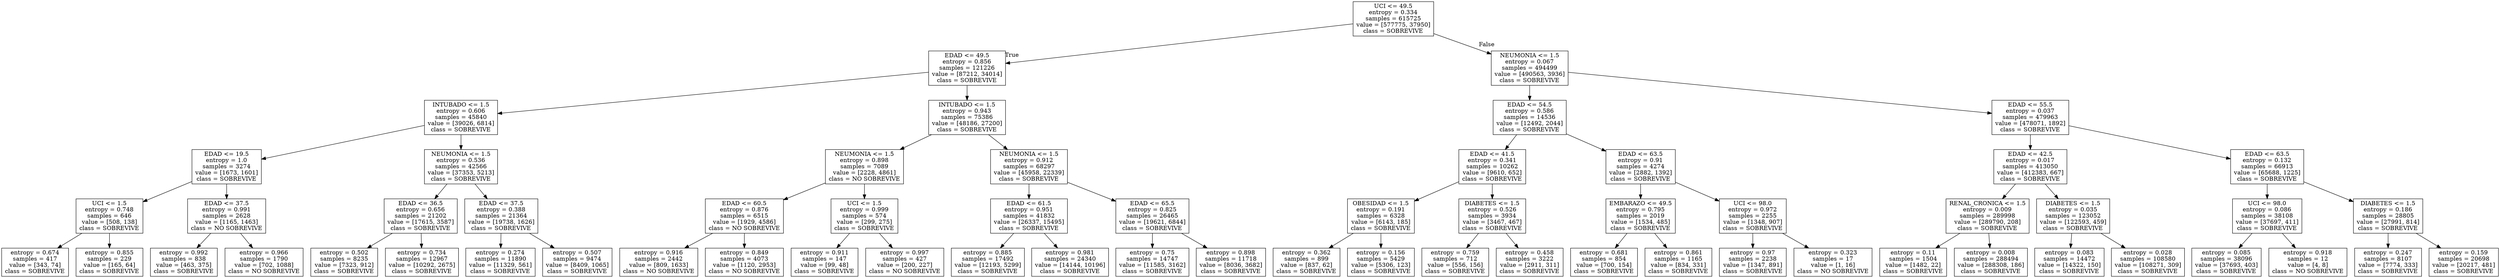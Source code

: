 digraph Tree {
node [shape=box] ;
0 [label="UCI <= 49.5\nentropy = 0.334\nsamples = 615725\nvalue = [577775, 37950]\nclass = SOBREVIVE"] ;
1 [label="EDAD <= 49.5\nentropy = 0.856\nsamples = 121226\nvalue = [87212, 34014]\nclass = SOBREVIVE"] ;
0 -> 1 [labeldistance=2.5, labelangle=45, headlabel="True"] ;
2 [label="INTUBADO <= 1.5\nentropy = 0.606\nsamples = 45840\nvalue = [39026, 6814]\nclass = SOBREVIVE"] ;
1 -> 2 ;
3 [label="EDAD <= 19.5\nentropy = 1.0\nsamples = 3274\nvalue = [1673, 1601]\nclass = SOBREVIVE"] ;
2 -> 3 ;
4 [label="UCI <= 1.5\nentropy = 0.748\nsamples = 646\nvalue = [508, 138]\nclass = SOBREVIVE"] ;
3 -> 4 ;
5 [label="entropy = 0.674\nsamples = 417\nvalue = [343, 74]\nclass = SOBREVIVE"] ;
4 -> 5 ;
6 [label="entropy = 0.855\nsamples = 229\nvalue = [165, 64]\nclass = SOBREVIVE"] ;
4 -> 6 ;
7 [label="EDAD <= 37.5\nentropy = 0.991\nsamples = 2628\nvalue = [1165, 1463]\nclass = NO SOBREVIVE"] ;
3 -> 7 ;
8 [label="entropy = 0.992\nsamples = 838\nvalue = [463, 375]\nclass = SOBREVIVE"] ;
7 -> 8 ;
9 [label="entropy = 0.966\nsamples = 1790\nvalue = [702, 1088]\nclass = NO SOBREVIVE"] ;
7 -> 9 ;
10 [label="NEUMONIA <= 1.5\nentropy = 0.536\nsamples = 42566\nvalue = [37353, 5213]\nclass = SOBREVIVE"] ;
2 -> 10 ;
11 [label="EDAD <= 36.5\nentropy = 0.656\nsamples = 21202\nvalue = [17615, 3587]\nclass = SOBREVIVE"] ;
10 -> 11 ;
12 [label="entropy = 0.502\nsamples = 8235\nvalue = [7323, 912]\nclass = SOBREVIVE"] ;
11 -> 12 ;
13 [label="entropy = 0.734\nsamples = 12967\nvalue = [10292, 2675]\nclass = SOBREVIVE"] ;
11 -> 13 ;
14 [label="EDAD <= 37.5\nentropy = 0.388\nsamples = 21364\nvalue = [19738, 1626]\nclass = SOBREVIVE"] ;
10 -> 14 ;
15 [label="entropy = 0.274\nsamples = 11890\nvalue = [11329, 561]\nclass = SOBREVIVE"] ;
14 -> 15 ;
16 [label="entropy = 0.507\nsamples = 9474\nvalue = [8409, 1065]\nclass = SOBREVIVE"] ;
14 -> 16 ;
17 [label="INTUBADO <= 1.5\nentropy = 0.943\nsamples = 75386\nvalue = [48186, 27200]\nclass = SOBREVIVE"] ;
1 -> 17 ;
18 [label="NEUMONIA <= 1.5\nentropy = 0.898\nsamples = 7089\nvalue = [2228, 4861]\nclass = NO SOBREVIVE"] ;
17 -> 18 ;
19 [label="EDAD <= 60.5\nentropy = 0.876\nsamples = 6515\nvalue = [1929, 4586]\nclass = NO SOBREVIVE"] ;
18 -> 19 ;
20 [label="entropy = 0.916\nsamples = 2442\nvalue = [809, 1633]\nclass = NO SOBREVIVE"] ;
19 -> 20 ;
21 [label="entropy = 0.849\nsamples = 4073\nvalue = [1120, 2953]\nclass = NO SOBREVIVE"] ;
19 -> 21 ;
22 [label="UCI <= 1.5\nentropy = 0.999\nsamples = 574\nvalue = [299, 275]\nclass = SOBREVIVE"] ;
18 -> 22 ;
23 [label="entropy = 0.911\nsamples = 147\nvalue = [99, 48]\nclass = SOBREVIVE"] ;
22 -> 23 ;
24 [label="entropy = 0.997\nsamples = 427\nvalue = [200, 227]\nclass = NO SOBREVIVE"] ;
22 -> 24 ;
25 [label="NEUMONIA <= 1.5\nentropy = 0.912\nsamples = 68297\nvalue = [45958, 22339]\nclass = SOBREVIVE"] ;
17 -> 25 ;
26 [label="EDAD <= 61.5\nentropy = 0.951\nsamples = 41832\nvalue = [26337, 15495]\nclass = SOBREVIVE"] ;
25 -> 26 ;
27 [label="entropy = 0.885\nsamples = 17492\nvalue = [12193, 5299]\nclass = SOBREVIVE"] ;
26 -> 27 ;
28 [label="entropy = 0.981\nsamples = 24340\nvalue = [14144, 10196]\nclass = SOBREVIVE"] ;
26 -> 28 ;
29 [label="EDAD <= 65.5\nentropy = 0.825\nsamples = 26465\nvalue = [19621, 6844]\nclass = SOBREVIVE"] ;
25 -> 29 ;
30 [label="entropy = 0.75\nsamples = 14747\nvalue = [11585, 3162]\nclass = SOBREVIVE"] ;
29 -> 30 ;
31 [label="entropy = 0.898\nsamples = 11718\nvalue = [8036, 3682]\nclass = SOBREVIVE"] ;
29 -> 31 ;
32 [label="NEUMONIA <= 1.5\nentropy = 0.067\nsamples = 494499\nvalue = [490563, 3936]\nclass = SOBREVIVE"] ;
0 -> 32 [labeldistance=2.5, labelangle=-45, headlabel="False"] ;
33 [label="EDAD <= 54.5\nentropy = 0.586\nsamples = 14536\nvalue = [12492, 2044]\nclass = SOBREVIVE"] ;
32 -> 33 ;
34 [label="EDAD <= 41.5\nentropy = 0.341\nsamples = 10262\nvalue = [9610, 652]\nclass = SOBREVIVE"] ;
33 -> 34 ;
35 [label="OBESIDAD <= 1.5\nentropy = 0.191\nsamples = 6328\nvalue = [6143, 185]\nclass = SOBREVIVE"] ;
34 -> 35 ;
36 [label="entropy = 0.362\nsamples = 899\nvalue = [837, 62]\nclass = SOBREVIVE"] ;
35 -> 36 ;
37 [label="entropy = 0.156\nsamples = 5429\nvalue = [5306, 123]\nclass = SOBREVIVE"] ;
35 -> 37 ;
38 [label="DIABETES <= 1.5\nentropy = 0.526\nsamples = 3934\nvalue = [3467, 467]\nclass = SOBREVIVE"] ;
34 -> 38 ;
39 [label="entropy = 0.759\nsamples = 712\nvalue = [556, 156]\nclass = SOBREVIVE"] ;
38 -> 39 ;
40 [label="entropy = 0.458\nsamples = 3222\nvalue = [2911, 311]\nclass = SOBREVIVE"] ;
38 -> 40 ;
41 [label="EDAD <= 63.5\nentropy = 0.91\nsamples = 4274\nvalue = [2882, 1392]\nclass = SOBREVIVE"] ;
33 -> 41 ;
42 [label="EMBARAZO <= 49.5\nentropy = 0.795\nsamples = 2019\nvalue = [1534, 485]\nclass = SOBREVIVE"] ;
41 -> 42 ;
43 [label="entropy = 0.681\nsamples = 854\nvalue = [700, 154]\nclass = SOBREVIVE"] ;
42 -> 43 ;
44 [label="entropy = 0.861\nsamples = 1165\nvalue = [834, 331]\nclass = SOBREVIVE"] ;
42 -> 44 ;
45 [label="UCI <= 98.0\nentropy = 0.972\nsamples = 2255\nvalue = [1348, 907]\nclass = SOBREVIVE"] ;
41 -> 45 ;
46 [label="entropy = 0.97\nsamples = 2238\nvalue = [1347, 891]\nclass = SOBREVIVE"] ;
45 -> 46 ;
47 [label="entropy = 0.323\nsamples = 17\nvalue = [1, 16]\nclass = NO SOBREVIVE"] ;
45 -> 47 ;
48 [label="EDAD <= 55.5\nentropy = 0.037\nsamples = 479963\nvalue = [478071, 1892]\nclass = SOBREVIVE"] ;
32 -> 48 ;
49 [label="EDAD <= 42.5\nentropy = 0.017\nsamples = 413050\nvalue = [412383, 667]\nclass = SOBREVIVE"] ;
48 -> 49 ;
50 [label="RENAL_CRONICA <= 1.5\nentropy = 0.009\nsamples = 289998\nvalue = [289790, 208]\nclass = SOBREVIVE"] ;
49 -> 50 ;
51 [label="entropy = 0.11\nsamples = 1504\nvalue = [1482, 22]\nclass = SOBREVIVE"] ;
50 -> 51 ;
52 [label="entropy = 0.008\nsamples = 288494\nvalue = [288308, 186]\nclass = SOBREVIVE"] ;
50 -> 52 ;
53 [label="DIABETES <= 1.5\nentropy = 0.035\nsamples = 123052\nvalue = [122593, 459]\nclass = SOBREVIVE"] ;
49 -> 53 ;
54 [label="entropy = 0.083\nsamples = 14472\nvalue = [14322, 150]\nclass = SOBREVIVE"] ;
53 -> 54 ;
55 [label="entropy = 0.028\nsamples = 108580\nvalue = [108271, 309]\nclass = SOBREVIVE"] ;
53 -> 55 ;
56 [label="EDAD <= 63.5\nentropy = 0.132\nsamples = 66913\nvalue = [65688, 1225]\nclass = SOBREVIVE"] ;
48 -> 56 ;
57 [label="UCI <= 98.0\nentropy = 0.086\nsamples = 38108\nvalue = [37697, 411]\nclass = SOBREVIVE"] ;
56 -> 57 ;
58 [label="entropy = 0.085\nsamples = 38096\nvalue = [37693, 403]\nclass = SOBREVIVE"] ;
57 -> 58 ;
59 [label="entropy = 0.918\nsamples = 12\nvalue = [4, 8]\nclass = NO SOBREVIVE"] ;
57 -> 59 ;
60 [label="DIABETES <= 1.5\nentropy = 0.186\nsamples = 28805\nvalue = [27991, 814]\nclass = SOBREVIVE"] ;
56 -> 60 ;
61 [label="entropy = 0.247\nsamples = 8107\nvalue = [7774, 333]\nclass = SOBREVIVE"] ;
60 -> 61 ;
62 [label="entropy = 0.159\nsamples = 20698\nvalue = [20217, 481]\nclass = SOBREVIVE"] ;
60 -> 62 ;
}